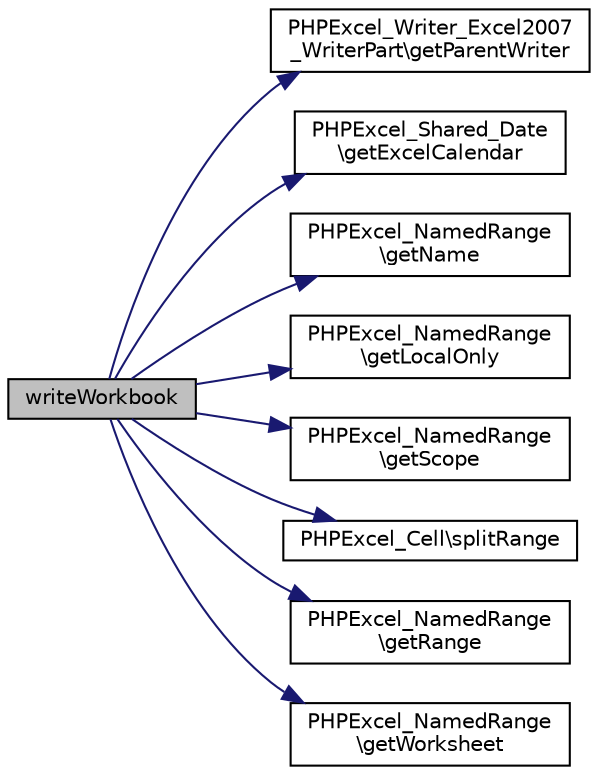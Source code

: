 digraph "writeWorkbook"
{
  edge [fontname="Helvetica",fontsize="10",labelfontname="Helvetica",labelfontsize="10"];
  node [fontname="Helvetica",fontsize="10",shape=record];
  rankdir="LR";
  Node0 [label="writeWorkbook",height=0.2,width=0.4,color="black", fillcolor="grey75", style="filled", fontcolor="black"];
  Node0 -> Node1 [color="midnightblue",fontsize="10",style="solid",fontname="Helvetica"];
  Node1 [label="PHPExcel_Writer_Excel2007\l_WriterPart\\getParentWriter",height=0.2,width=0.4,color="black", fillcolor="white", style="filled",URL="$class_p_h_p_excel___writer___excel2007___writer_part.html#a6b374226d45ae9a51dddc29aadae8b33"];
  Node0 -> Node2 [color="midnightblue",fontsize="10",style="solid",fontname="Helvetica"];
  Node2 [label="PHPExcel_Shared_Date\l\\getExcelCalendar",height=0.2,width=0.4,color="black", fillcolor="white", style="filled",URL="$class_p_h_p_excel___shared___date.html#a8b37d2968a55a3db9a9c753be754d4ba"];
  Node0 -> Node3 [color="midnightblue",fontsize="10",style="solid",fontname="Helvetica"];
  Node3 [label="PHPExcel_NamedRange\l\\getName",height=0.2,width=0.4,color="black", fillcolor="white", style="filled",URL="$class_p_h_p_excel___named_range.html#a3d0963e68bb313b163a73f2803c64600"];
  Node0 -> Node4 [color="midnightblue",fontsize="10",style="solid",fontname="Helvetica"];
  Node4 [label="PHPExcel_NamedRange\l\\getLocalOnly",height=0.2,width=0.4,color="black", fillcolor="white", style="filled",URL="$class_p_h_p_excel___named_range.html#a8a5f244e376cd175bd6f778b9338d4e3"];
  Node0 -> Node5 [color="midnightblue",fontsize="10",style="solid",fontname="Helvetica"];
  Node5 [label="PHPExcel_NamedRange\l\\getScope",height=0.2,width=0.4,color="black", fillcolor="white", style="filled",URL="$class_p_h_p_excel___named_range.html#a0dce4e854dda57ffc316fd755df9b309"];
  Node0 -> Node6 [color="midnightblue",fontsize="10",style="solid",fontname="Helvetica"];
  Node6 [label="PHPExcel_Cell\\splitRange",height=0.2,width=0.4,color="black", fillcolor="white", style="filled",URL="$class_p_h_p_excel___cell.html#adc7bc94b7768fe290a3653ab6c6a3d8e"];
  Node0 -> Node7 [color="midnightblue",fontsize="10",style="solid",fontname="Helvetica"];
  Node7 [label="PHPExcel_NamedRange\l\\getRange",height=0.2,width=0.4,color="black", fillcolor="white", style="filled",URL="$class_p_h_p_excel___named_range.html#a4c91d8c0a66f63091ab3007f8e6726b8"];
  Node0 -> Node8 [color="midnightblue",fontsize="10",style="solid",fontname="Helvetica"];
  Node8 [label="PHPExcel_NamedRange\l\\getWorksheet",height=0.2,width=0.4,color="black", fillcolor="white", style="filled",URL="$class_p_h_p_excel___named_range.html#a0b9578d26d483501488b34f52c899a70"];
}

